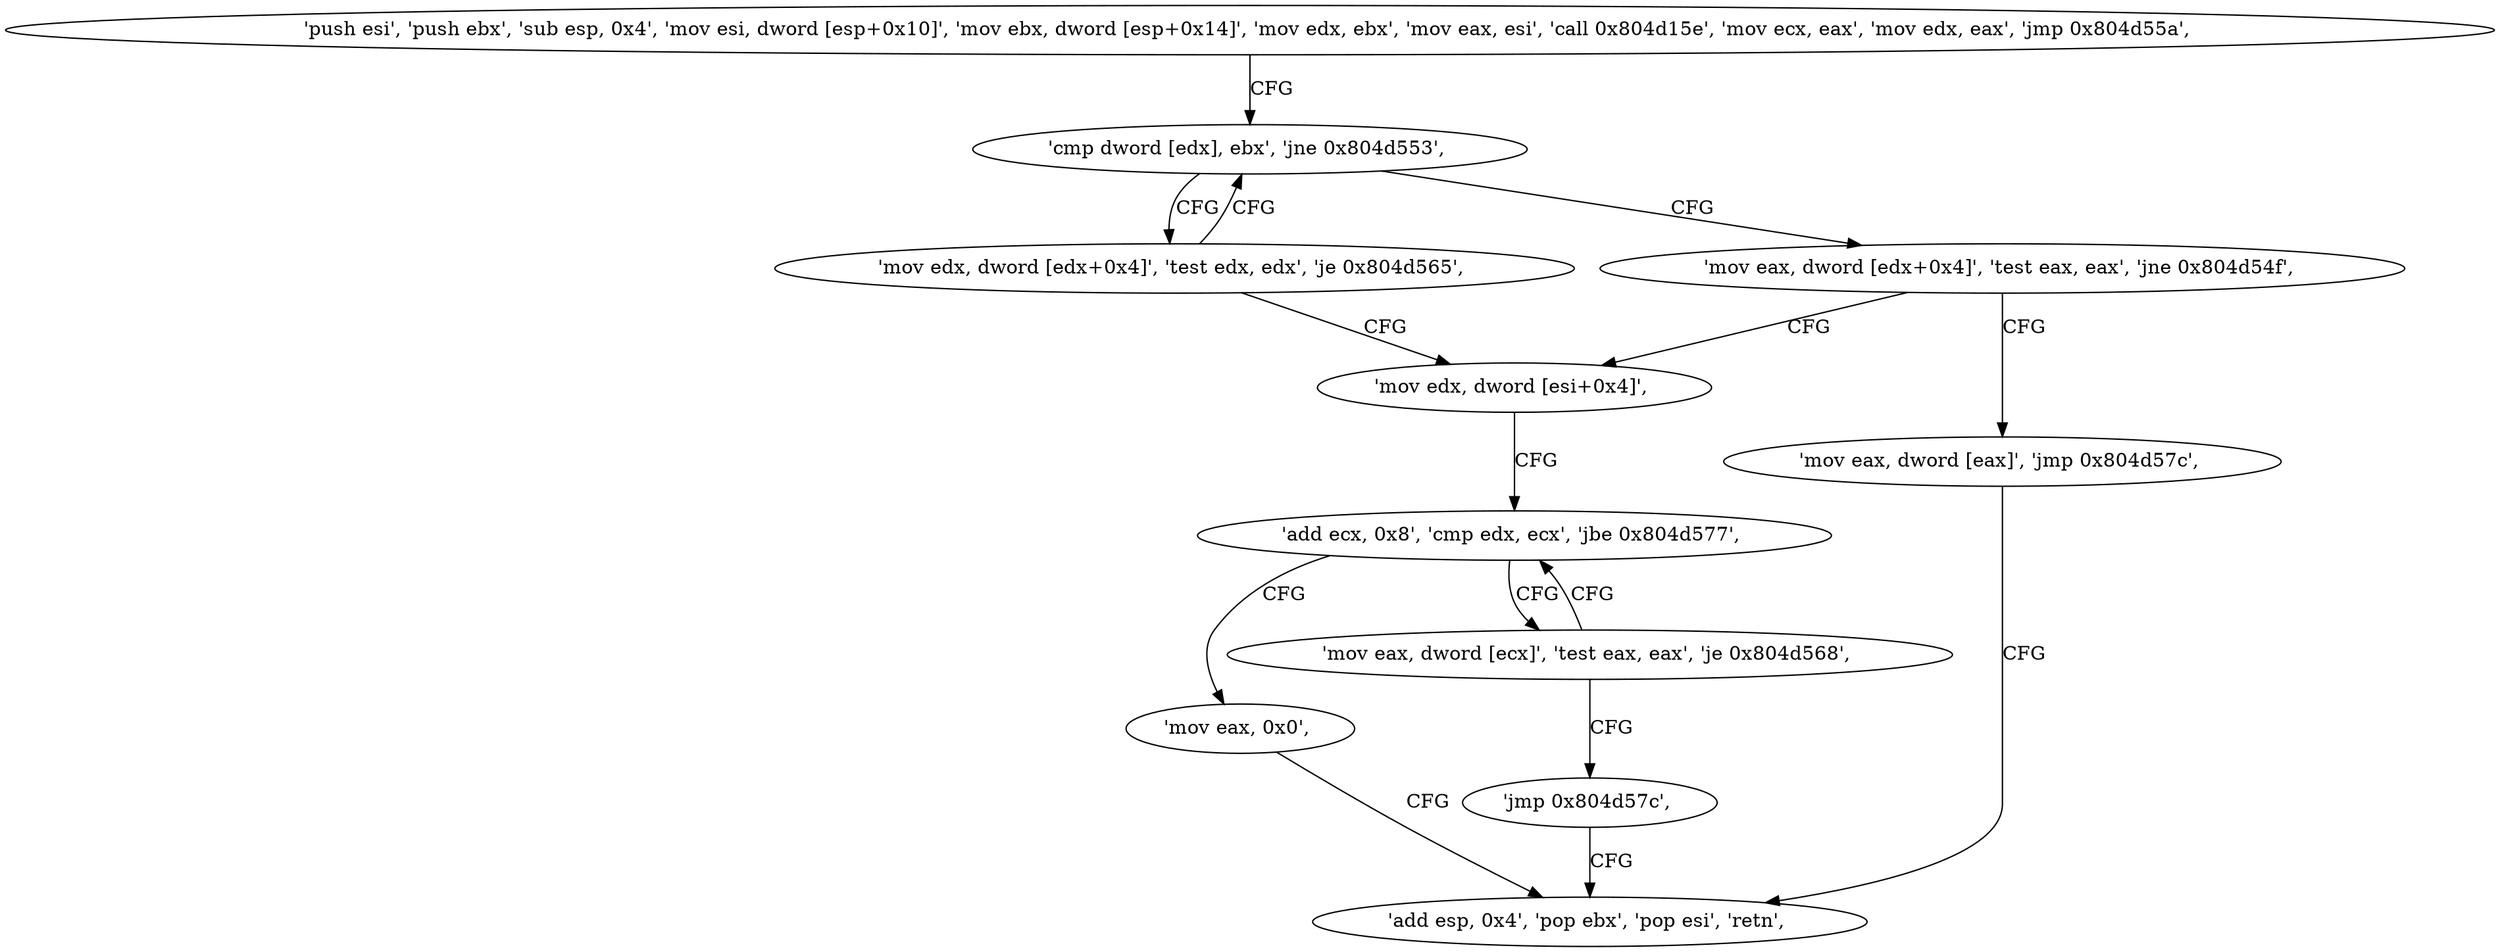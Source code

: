 digraph "func" {
"134534451" [label = "'push esi', 'push ebx', 'sub esp, 0x4', 'mov esi, dword [esp+0x10]', 'mov ebx, dword [esp+0x14]', 'mov edx, ebx', 'mov eax, esi', 'call 0x804d15e', 'mov ecx, eax', 'mov edx, eax', 'jmp 0x804d55a', " ]
"134534490" [label = "'cmp dword [edx], ebx', 'jne 0x804d553', " ]
"134534483" [label = "'mov edx, dword [edx+0x4]', 'test edx, edx', 'je 0x804d565', " ]
"134534494" [label = "'mov eax, dword [edx+0x4]', 'test eax, eax', 'jne 0x804d54f', " ]
"134534501" [label = "'mov edx, dword [esi+0x4]', " ]
"134534479" [label = "'mov eax, dword [eax]', 'jmp 0x804d57c', " ]
"134534504" [label = "'add ecx, 0x8', 'cmp edx, ecx', 'jbe 0x804d577', " ]
"134534524" [label = "'add esp, 0x4', 'pop ebx', 'pop esi', 'retn', " ]
"134534519" [label = "'mov eax, 0x0', " ]
"134534511" [label = "'mov eax, dword [ecx]', 'test eax, eax', 'je 0x804d568', " ]
"134534517" [label = "'jmp 0x804d57c', " ]
"134534451" -> "134534490" [ label = "CFG" ]
"134534490" -> "134534483" [ label = "CFG" ]
"134534490" -> "134534494" [ label = "CFG" ]
"134534483" -> "134534501" [ label = "CFG" ]
"134534483" -> "134534490" [ label = "CFG" ]
"134534494" -> "134534479" [ label = "CFG" ]
"134534494" -> "134534501" [ label = "CFG" ]
"134534501" -> "134534504" [ label = "CFG" ]
"134534479" -> "134534524" [ label = "CFG" ]
"134534504" -> "134534519" [ label = "CFG" ]
"134534504" -> "134534511" [ label = "CFG" ]
"134534519" -> "134534524" [ label = "CFG" ]
"134534511" -> "134534504" [ label = "CFG" ]
"134534511" -> "134534517" [ label = "CFG" ]
"134534517" -> "134534524" [ label = "CFG" ]
}
